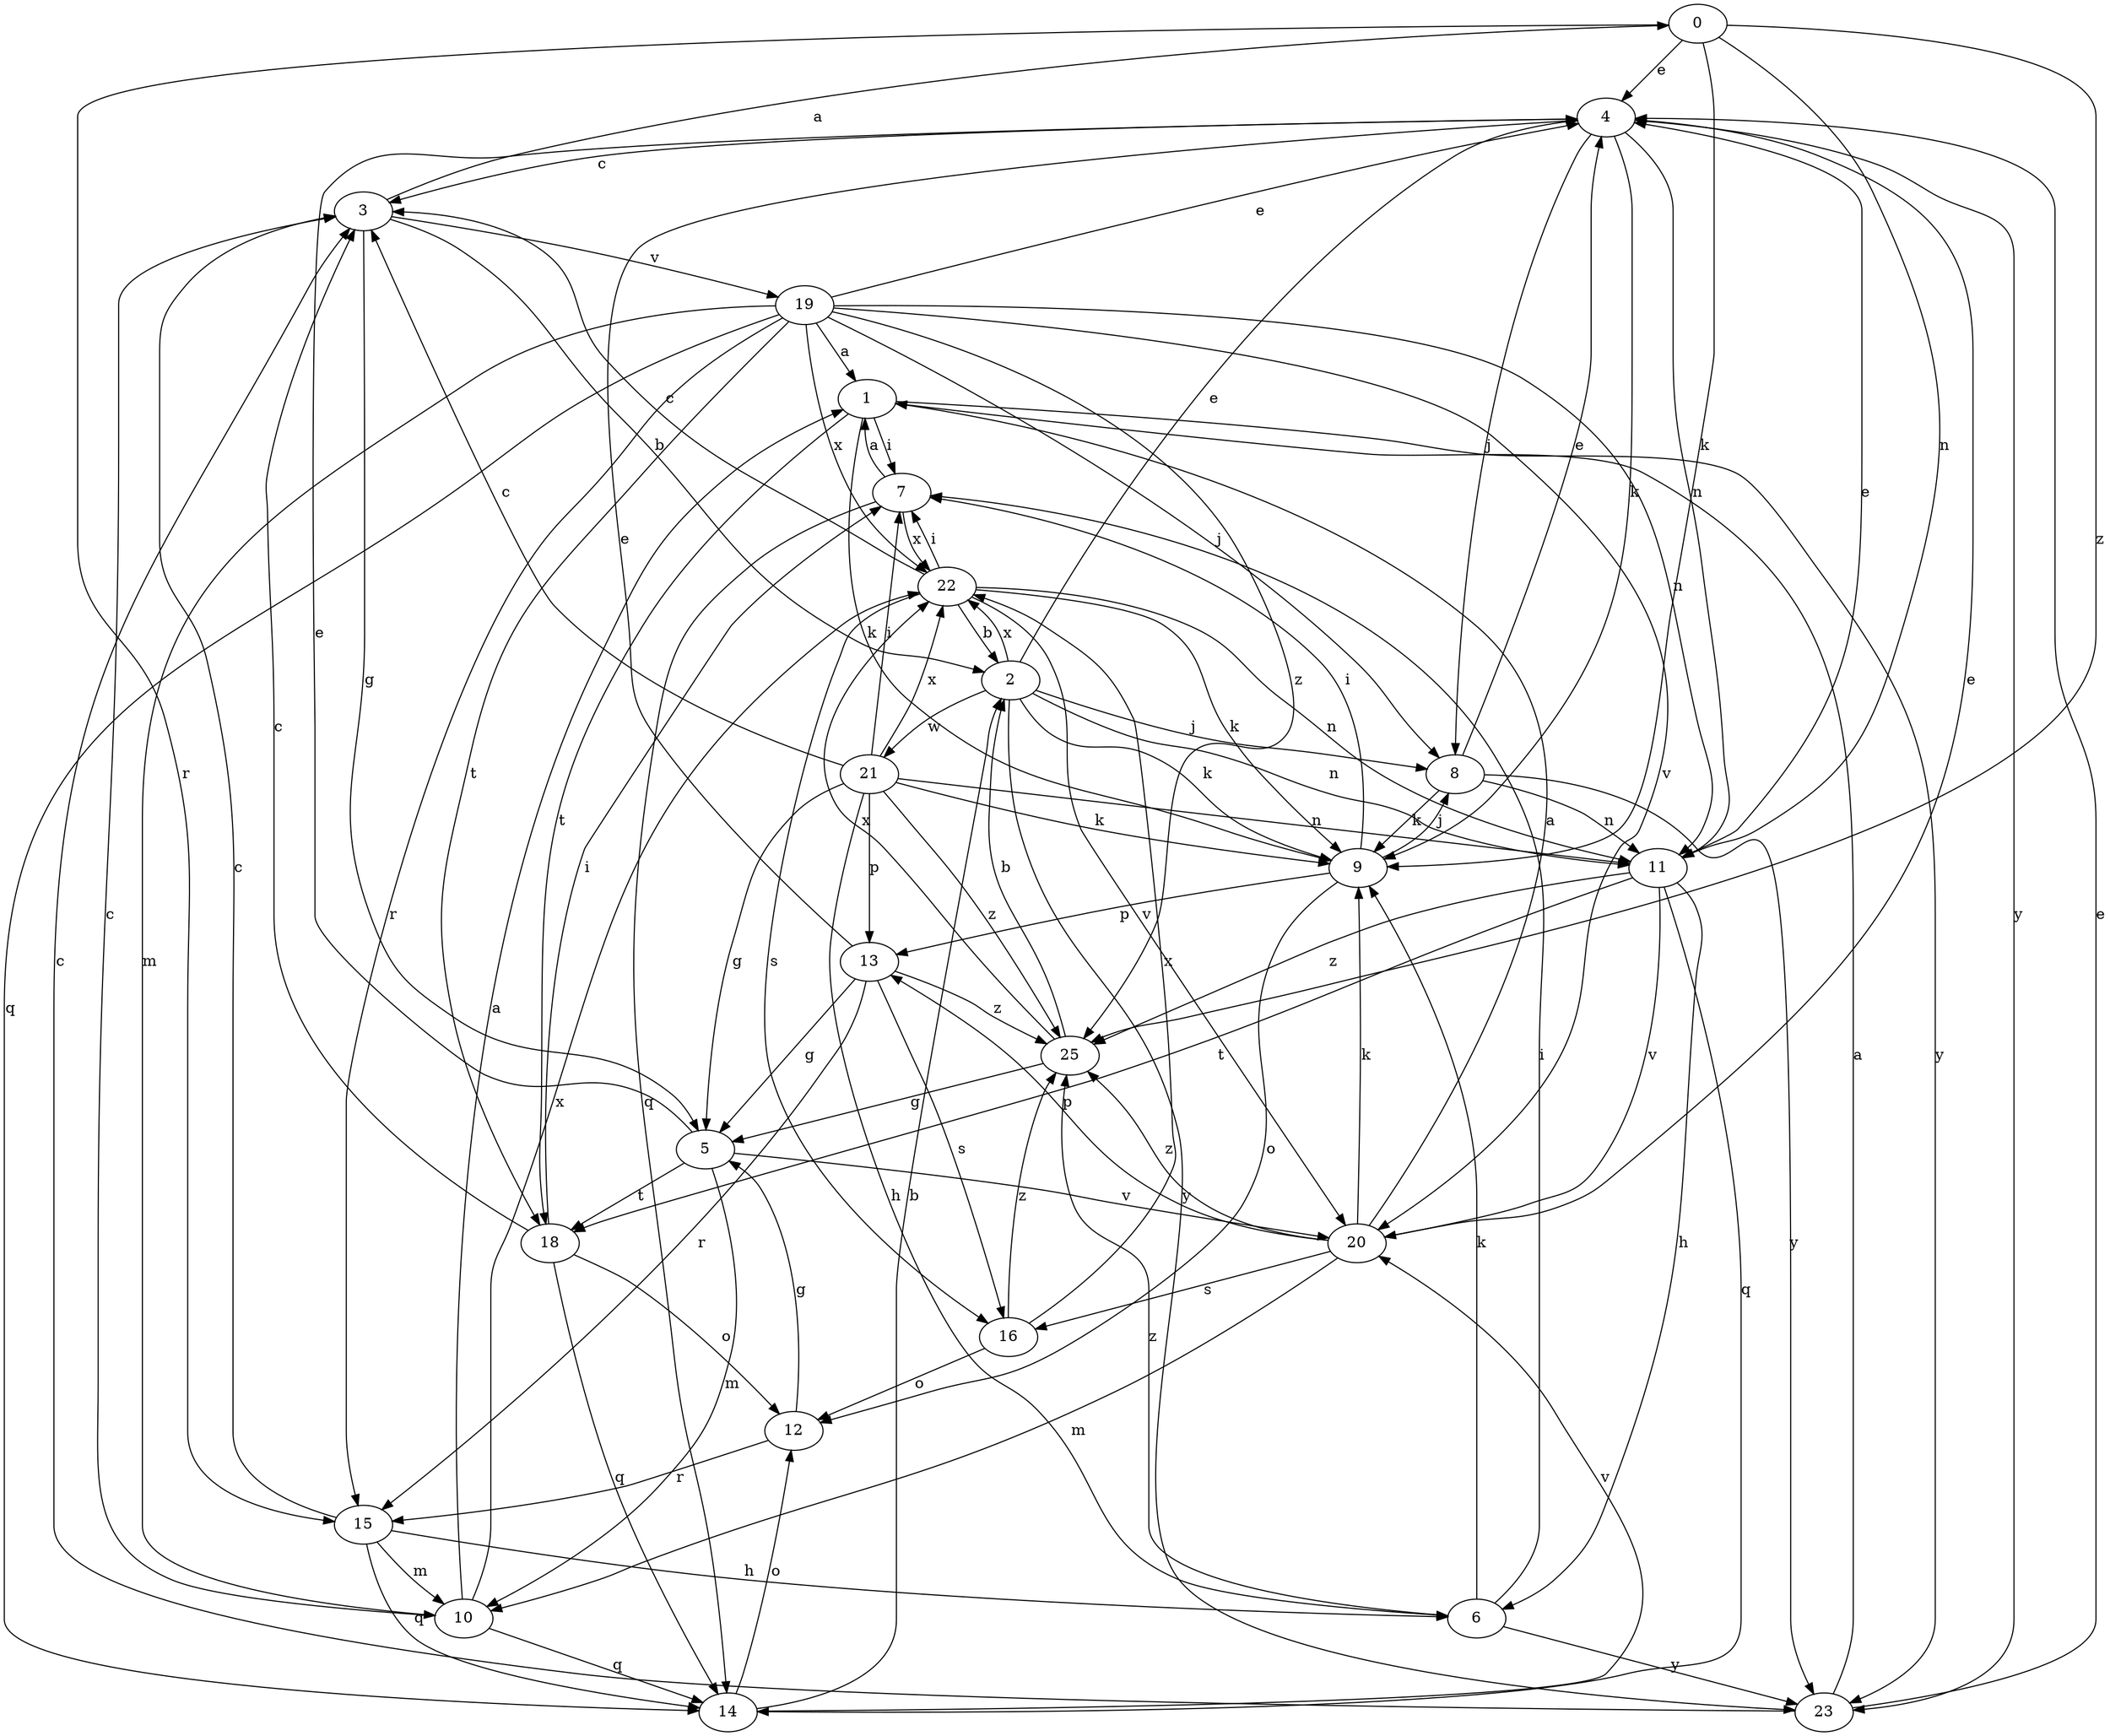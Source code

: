 strict digraph  {
0;
1;
2;
3;
4;
5;
6;
7;
8;
9;
10;
11;
12;
13;
14;
15;
16;
18;
19;
20;
21;
22;
23;
25;
0 -> 4  [label=e];
0 -> 9  [label=k];
0 -> 11  [label=n];
0 -> 15  [label=r];
0 -> 25  [label=z];
1 -> 7  [label=i];
1 -> 9  [label=k];
1 -> 18  [label=t];
1 -> 23  [label=y];
2 -> 4  [label=e];
2 -> 8  [label=j];
2 -> 9  [label=k];
2 -> 11  [label=n];
2 -> 21  [label=w];
2 -> 22  [label=x];
2 -> 23  [label=y];
3 -> 0  [label=a];
3 -> 2  [label=b];
3 -> 5  [label=g];
3 -> 19  [label=v];
4 -> 3  [label=c];
4 -> 8  [label=j];
4 -> 9  [label=k];
4 -> 11  [label=n];
4 -> 23  [label=y];
5 -> 4  [label=e];
5 -> 10  [label=m];
5 -> 18  [label=t];
5 -> 20  [label=v];
6 -> 7  [label=i];
6 -> 9  [label=k];
6 -> 23  [label=y];
6 -> 25  [label=z];
7 -> 1  [label=a];
7 -> 14  [label=q];
7 -> 22  [label=x];
8 -> 4  [label=e];
8 -> 9  [label=k];
8 -> 11  [label=n];
8 -> 23  [label=y];
9 -> 7  [label=i];
9 -> 8  [label=j];
9 -> 12  [label=o];
9 -> 13  [label=p];
10 -> 1  [label=a];
10 -> 3  [label=c];
10 -> 14  [label=q];
10 -> 22  [label=x];
11 -> 4  [label=e];
11 -> 6  [label=h];
11 -> 14  [label=q];
11 -> 18  [label=t];
11 -> 20  [label=v];
11 -> 25  [label=z];
12 -> 5  [label=g];
12 -> 15  [label=r];
13 -> 4  [label=e];
13 -> 5  [label=g];
13 -> 15  [label=r];
13 -> 16  [label=s];
13 -> 25  [label=z];
14 -> 2  [label=b];
14 -> 12  [label=o];
14 -> 20  [label=v];
15 -> 3  [label=c];
15 -> 6  [label=h];
15 -> 10  [label=m];
15 -> 14  [label=q];
16 -> 12  [label=o];
16 -> 22  [label=x];
16 -> 25  [label=z];
18 -> 3  [label=c];
18 -> 7  [label=i];
18 -> 12  [label=o];
18 -> 14  [label=q];
19 -> 1  [label=a];
19 -> 4  [label=e];
19 -> 8  [label=j];
19 -> 10  [label=m];
19 -> 11  [label=n];
19 -> 14  [label=q];
19 -> 15  [label=r];
19 -> 18  [label=t];
19 -> 20  [label=v];
19 -> 22  [label=x];
19 -> 25  [label=z];
20 -> 1  [label=a];
20 -> 4  [label=e];
20 -> 9  [label=k];
20 -> 10  [label=m];
20 -> 13  [label=p];
20 -> 16  [label=s];
20 -> 25  [label=z];
21 -> 3  [label=c];
21 -> 5  [label=g];
21 -> 6  [label=h];
21 -> 7  [label=i];
21 -> 9  [label=k];
21 -> 11  [label=n];
21 -> 13  [label=p];
21 -> 22  [label=x];
21 -> 25  [label=z];
22 -> 2  [label=b];
22 -> 3  [label=c];
22 -> 7  [label=i];
22 -> 9  [label=k];
22 -> 11  [label=n];
22 -> 16  [label=s];
22 -> 20  [label=v];
23 -> 1  [label=a];
23 -> 3  [label=c];
23 -> 4  [label=e];
25 -> 2  [label=b];
25 -> 5  [label=g];
25 -> 22  [label=x];
}
